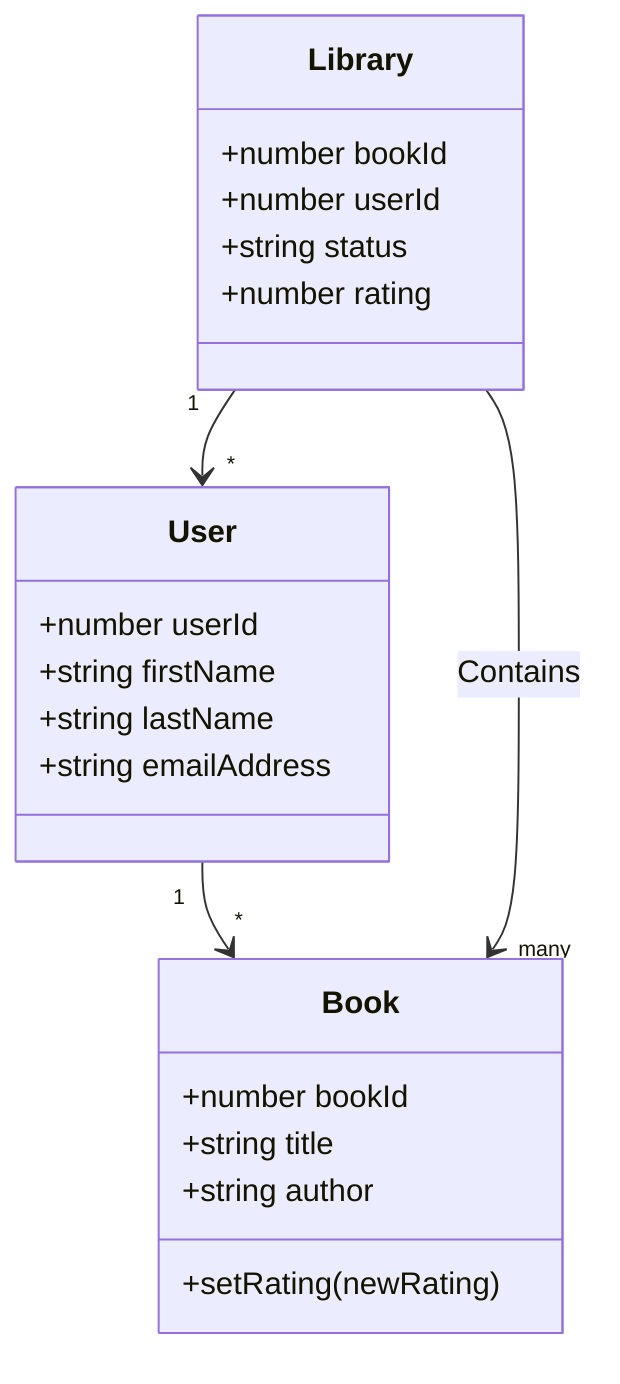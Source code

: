 classDiagram 

    one library can have many users
    Library "1" --> "*" User 

    one user can borrow many books
    User "1" --> "*" Book 

    one library can have many books 
    Library --> "many" Book : Contains



    class User {
        +number userId
        +string firstName 
        +string lastName 
        +string emailAddress
    }

    class Book {
        +number bookId
        +string title 
        +string author 
        +setRating(newRating)
    }

    class Library {
        +number bookId
        +number userId
        +string status 
        +number rating
        
    }